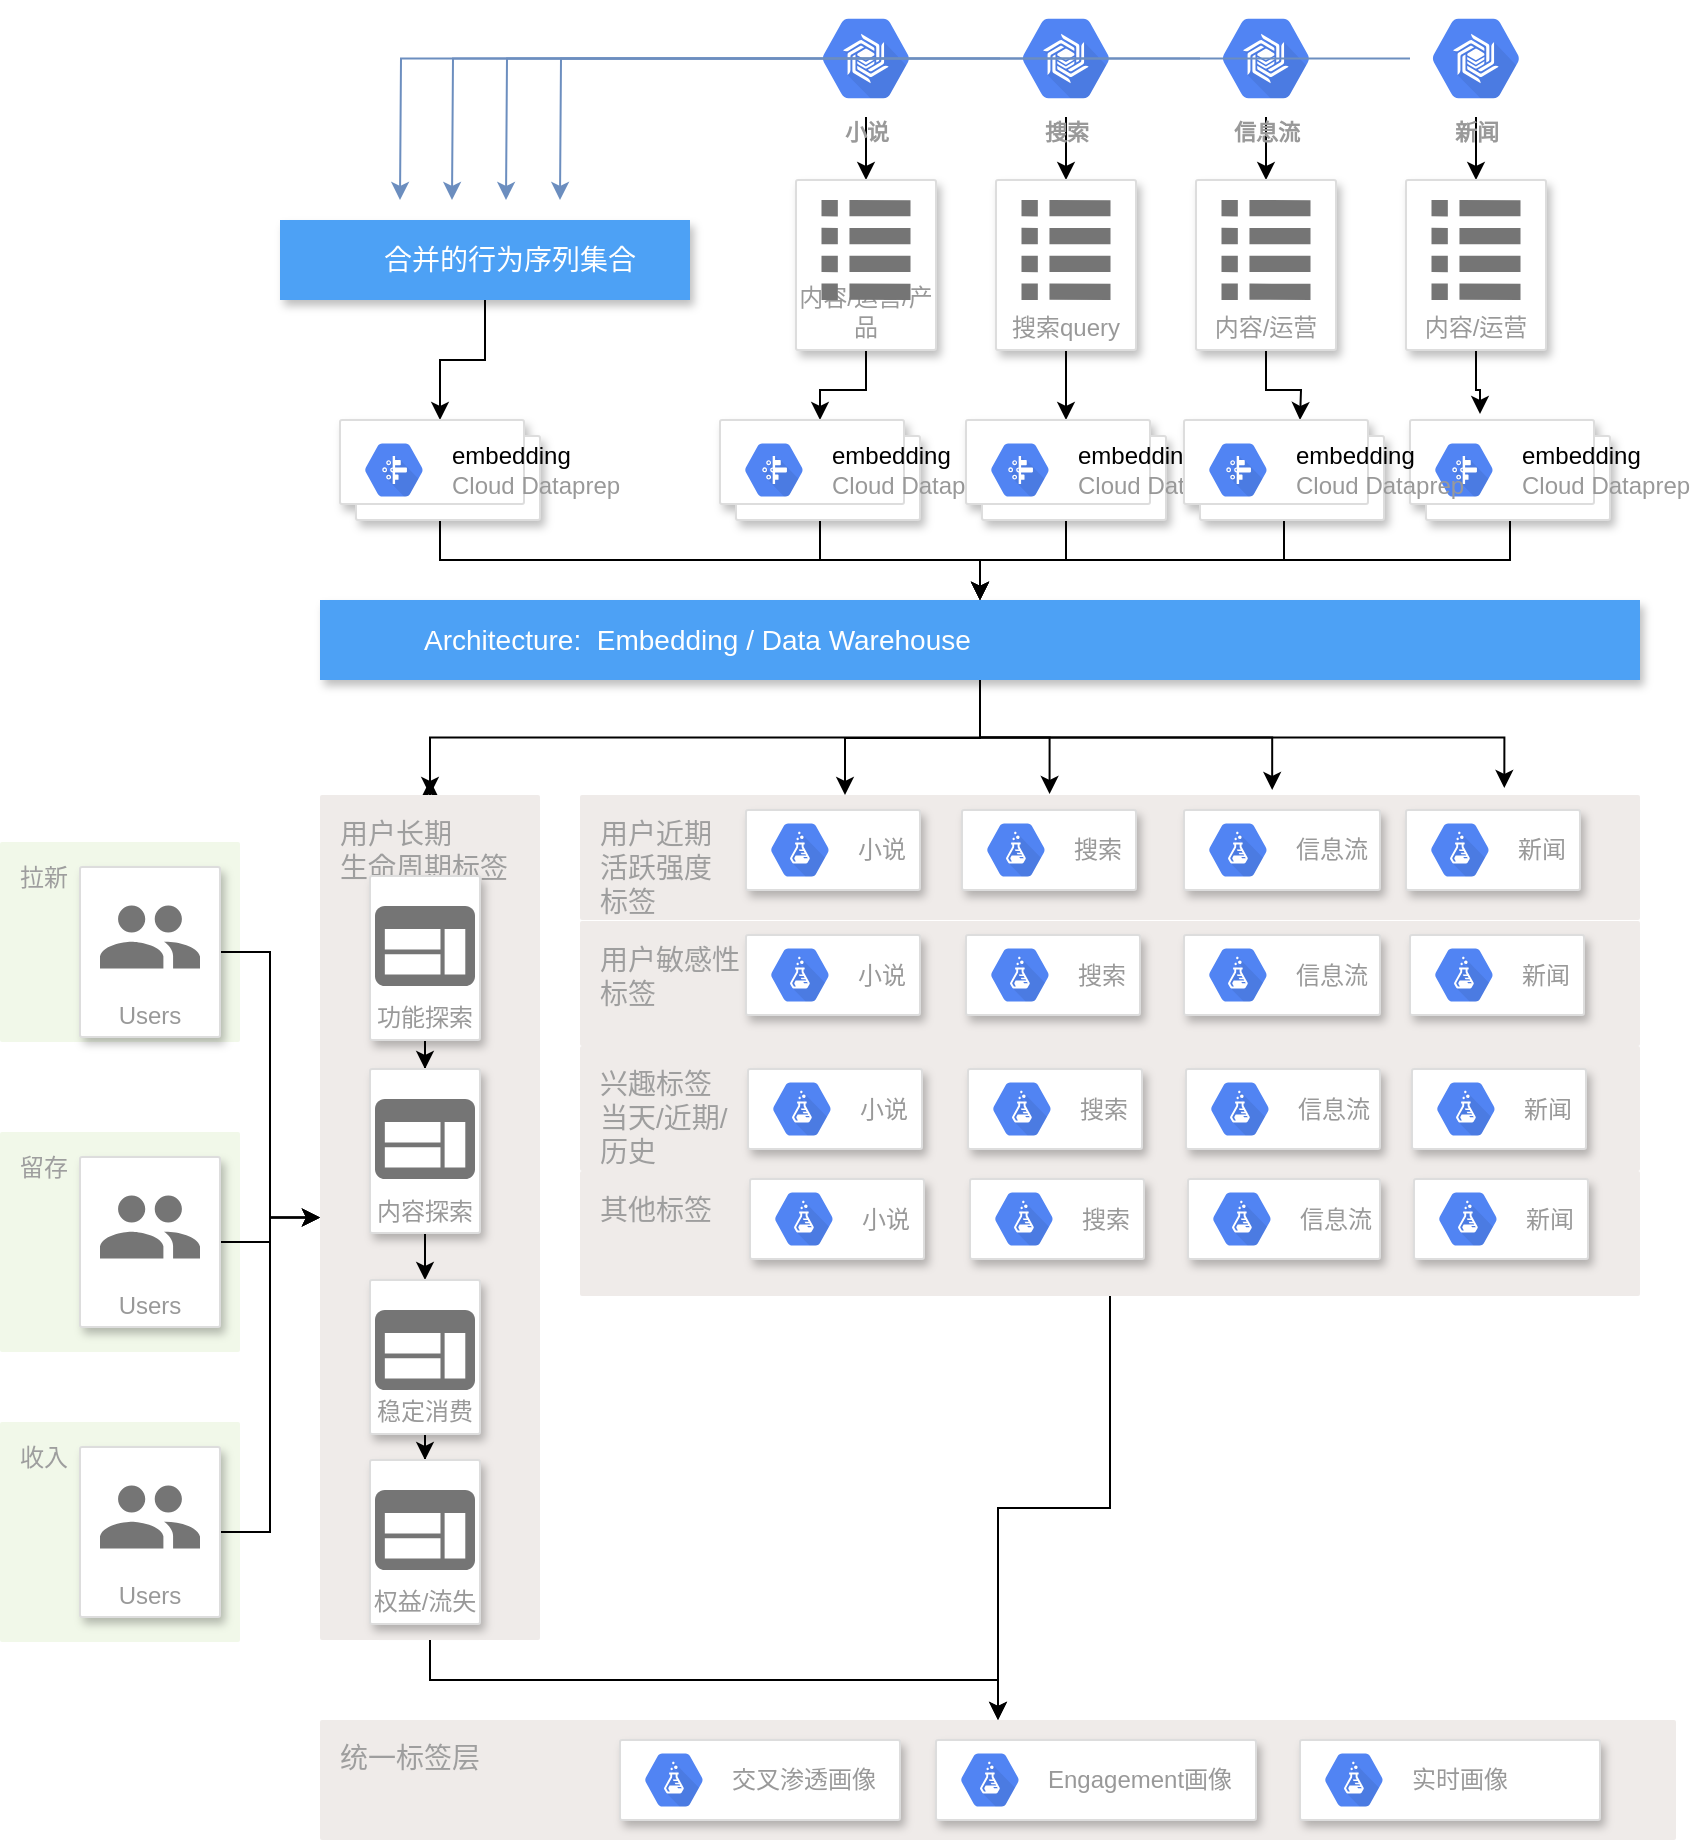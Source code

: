 <mxfile version="15.7.3" type="github">
  <diagram id="f106602c-feb2-e66a-4537-3a34d633f6aa" name="Page-1">
    <mxGraphModel dx="1387" dy="1957" grid="1" gridSize="10" guides="1" tooltips="1" connect="1" arrows="1" fold="1" page="1" pageScale="1" pageWidth="1169" pageHeight="827" background="none" math="0" shadow="0">
      <root>
        <mxCell id="0" />
        <mxCell id="1" parent="0" />
        <mxCell id="707" value="拉新" style="rounded=1;absoluteArcSize=1;arcSize=2;html=1;strokeColor=none;gradientColor=none;shadow=0;dashed=0;strokeColor=none;fontSize=12;fontColor=#9E9E9E;align=left;verticalAlign=top;spacing=10;spacingTop=-4;fillColor=#F1F8E9;" parent="1" vertex="1">
          <mxGeometry x="120" y="271" width="120" height="100" as="geometry" />
        </mxCell>
        <mxCell id="ImsG6VLnodtmkn8iDG3J-823" style="edgeStyle=orthogonalEdgeStyle;rounded=0;orthogonalLoop=1;jettySize=auto;html=1;entryX=0.25;entryY=0;entryDx=0;entryDy=0;entryPerimeter=0;fontSize=14;" edge="1" parent="1" source="2" target="ImsG6VLnodtmkn8iDG3J-811">
          <mxGeometry relative="1" as="geometry">
            <Array as="points">
              <mxPoint x="610" y="219" />
              <mxPoint x="543" y="219" />
            </Array>
          </mxGeometry>
        </mxCell>
        <mxCell id="ImsG6VLnodtmkn8iDG3J-825" style="edgeStyle=orthogonalEdgeStyle;rounded=0;orthogonalLoop=1;jettySize=auto;html=1;fontSize=14;entryX=0.653;entryY=-0.04;entryDx=0;entryDy=0;entryPerimeter=0;" edge="1" parent="1" source="2" target="ImsG6VLnodtmkn8iDG3J-811">
          <mxGeometry relative="1" as="geometry">
            <mxPoint x="756" y="223" as="targetPoint" />
          </mxGeometry>
        </mxCell>
        <mxCell id="ImsG6VLnodtmkn8iDG3J-827" style="edgeStyle=orthogonalEdgeStyle;rounded=0;orthogonalLoop=1;jettySize=auto;html=1;entryX=0.872;entryY=-0.056;entryDx=0;entryDy=0;entryPerimeter=0;fontSize=14;" edge="1" parent="1" source="2" target="ImsG6VLnodtmkn8iDG3J-811">
          <mxGeometry relative="1" as="geometry" />
        </mxCell>
        <mxCell id="ImsG6VLnodtmkn8iDG3J-828" style="edgeStyle=orthogonalEdgeStyle;rounded=0;orthogonalLoop=1;jettySize=auto;html=1;fontSize=14;entryX=0.443;entryY=-0.008;entryDx=0;entryDy=0;entryPerimeter=0;" edge="1" parent="1" source="2" target="ImsG6VLnodtmkn8iDG3J-811">
          <mxGeometry relative="1" as="geometry">
            <mxPoint x="610" y="220" as="targetPoint" />
          </mxGeometry>
        </mxCell>
        <mxCell id="ImsG6VLnodtmkn8iDG3J-829" style="edgeStyle=orthogonalEdgeStyle;rounded=0;orthogonalLoop=1;jettySize=auto;html=1;entryX=0.5;entryY=0;entryDx=0;entryDy=0;entryPerimeter=0;fontSize=14;" edge="1" parent="1" source="2" target="ImsG6VLnodtmkn8iDG3J-796">
          <mxGeometry relative="1" as="geometry" />
        </mxCell>
        <mxCell id="2" value="Architecture: &amp;nbsp;Embedding / Data Warehouse" style="fillColor=#4DA1F5;strokeColor=none;shadow=1;gradientColor=none;fontSize=14;align=left;spacingLeft=50;fontColor=#ffffff;html=1;" parent="1" vertex="1">
          <mxGeometry x="280" y="150" width="660" height="40" as="geometry" />
        </mxCell>
        <mxCell id="ImsG6VLnodtmkn8iDG3J-730" style="edgeStyle=orthogonalEdgeStyle;rounded=0;orthogonalLoop=1;jettySize=auto;html=1;fillColor=#dae8fc;strokeColor=#6c8ebf;" edge="1" parent="1" source="ImsG6VLnodtmkn8iDG3J-719">
          <mxGeometry relative="1" as="geometry">
            <mxPoint x="320" y="-50" as="targetPoint" />
          </mxGeometry>
        </mxCell>
        <mxCell id="ImsG6VLnodtmkn8iDG3J-762" value="" style="edgeStyle=orthogonalEdgeStyle;rounded=0;orthogonalLoop=1;jettySize=auto;html=1;" edge="1" parent="1" source="ImsG6VLnodtmkn8iDG3J-719" target="ImsG6VLnodtmkn8iDG3J-736">
          <mxGeometry relative="1" as="geometry" />
        </mxCell>
        <mxCell id="ImsG6VLnodtmkn8iDG3J-719" value="小说" style="sketch=0;html=1;fillColor=#5184F3;strokeColor=none;verticalAlign=top;labelPosition=center;verticalLabelPosition=bottom;align=center;spacingTop=-6;fontSize=11;fontStyle=1;fontColor=#999999;shape=mxgraph.gcp2.hexIcon;prIcon=cloud_bigtable" vertex="1" parent="1">
          <mxGeometry x="520" y="-150" width="66" height="58.5" as="geometry" />
        </mxCell>
        <mxCell id="ImsG6VLnodtmkn8iDG3J-727" style="edgeStyle=orthogonalEdgeStyle;rounded=0;orthogonalLoop=1;jettySize=auto;html=1;fillColor=#dae8fc;strokeColor=#6c8ebf;" edge="1" parent="1" source="ImsG6VLnodtmkn8iDG3J-722">
          <mxGeometry relative="1" as="geometry">
            <mxPoint x="346" y="-50" as="targetPoint" />
          </mxGeometry>
        </mxCell>
        <mxCell id="ImsG6VLnodtmkn8iDG3J-763" value="" style="edgeStyle=orthogonalEdgeStyle;rounded=0;orthogonalLoop=1;jettySize=auto;html=1;" edge="1" parent="1" source="ImsG6VLnodtmkn8iDG3J-722" target="ImsG6VLnodtmkn8iDG3J-738">
          <mxGeometry relative="1" as="geometry" />
        </mxCell>
        <mxCell id="ImsG6VLnodtmkn8iDG3J-722" value="搜索" style="sketch=0;html=1;fillColor=#5184F3;strokeColor=none;verticalAlign=top;labelPosition=center;verticalLabelPosition=bottom;align=center;spacingTop=-6;fontSize=11;fontStyle=1;fontColor=#999999;shape=mxgraph.gcp2.hexIcon;prIcon=cloud_bigtable" vertex="1" parent="1">
          <mxGeometry x="620" y="-150" width="66" height="58.5" as="geometry" />
        </mxCell>
        <mxCell id="ImsG6VLnodtmkn8iDG3J-728" style="edgeStyle=orthogonalEdgeStyle;rounded=0;orthogonalLoop=1;jettySize=auto;html=1;fillColor=#dae8fc;strokeColor=#6c8ebf;" edge="1" parent="1" source="ImsG6VLnodtmkn8iDG3J-723">
          <mxGeometry relative="1" as="geometry">
            <mxPoint x="373" y="-50" as="targetPoint" />
          </mxGeometry>
        </mxCell>
        <mxCell id="ImsG6VLnodtmkn8iDG3J-764" value="" style="edgeStyle=orthogonalEdgeStyle;rounded=0;orthogonalLoop=1;jettySize=auto;html=1;" edge="1" parent="1" source="ImsG6VLnodtmkn8iDG3J-723" target="ImsG6VLnodtmkn8iDG3J-740">
          <mxGeometry relative="1" as="geometry" />
        </mxCell>
        <mxCell id="ImsG6VLnodtmkn8iDG3J-723" value="信息流" style="sketch=0;html=1;fillColor=#5184F3;strokeColor=none;verticalAlign=top;labelPosition=center;verticalLabelPosition=bottom;align=center;spacingTop=-6;fontSize=11;fontStyle=1;fontColor=#999999;shape=mxgraph.gcp2.hexIcon;prIcon=cloud_bigtable" vertex="1" parent="1">
          <mxGeometry x="720" y="-150" width="66" height="58.5" as="geometry" />
        </mxCell>
        <mxCell id="ImsG6VLnodtmkn8iDG3J-729" style="edgeStyle=orthogonalEdgeStyle;rounded=0;orthogonalLoop=1;jettySize=auto;html=1;fillColor=#dae8fc;strokeColor=#6c8ebf;" edge="1" parent="1" source="ImsG6VLnodtmkn8iDG3J-724">
          <mxGeometry relative="1" as="geometry">
            <mxPoint x="400" y="-50" as="targetPoint" />
          </mxGeometry>
        </mxCell>
        <mxCell id="ImsG6VLnodtmkn8iDG3J-765" value="" style="edgeStyle=orthogonalEdgeStyle;rounded=0;orthogonalLoop=1;jettySize=auto;html=1;" edge="1" parent="1" source="ImsG6VLnodtmkn8iDG3J-724" target="ImsG6VLnodtmkn8iDG3J-742">
          <mxGeometry relative="1" as="geometry" />
        </mxCell>
        <mxCell id="ImsG6VLnodtmkn8iDG3J-724" value="新闻" style="sketch=0;html=1;fillColor=#5184F3;strokeColor=none;verticalAlign=top;labelPosition=center;verticalLabelPosition=bottom;align=center;spacingTop=-6;fontSize=11;fontStyle=1;fontColor=#999999;shape=mxgraph.gcp2.hexIcon;prIcon=cloud_bigtable" vertex="1" parent="1">
          <mxGeometry x="825" y="-150" width="66" height="58.5" as="geometry" />
        </mxCell>
        <mxCell id="ImsG6VLnodtmkn8iDG3J-772" value="" style="edgeStyle=orthogonalEdgeStyle;rounded=0;orthogonalLoop=1;jettySize=auto;html=1;" edge="1" parent="1" source="ImsG6VLnodtmkn8iDG3J-725" target="ImsG6VLnodtmkn8iDG3J-746">
          <mxGeometry relative="1" as="geometry" />
        </mxCell>
        <mxCell id="ImsG6VLnodtmkn8iDG3J-725" value="合并的行为序列集合" style="fillColor=#4DA1F5;strokeColor=none;shadow=1;gradientColor=none;fontSize=14;align=left;spacingLeft=50;fontColor=#ffffff;html=1;" vertex="1" parent="1">
          <mxGeometry x="260" y="-40" width="205" height="40" as="geometry" />
        </mxCell>
        <mxCell id="ImsG6VLnodtmkn8iDG3J-766" value="" style="edgeStyle=orthogonalEdgeStyle;rounded=0;orthogonalLoop=1;jettySize=auto;html=1;" edge="1" parent="1" source="ImsG6VLnodtmkn8iDG3J-736" target="ImsG6VLnodtmkn8iDG3J-760">
          <mxGeometry relative="1" as="geometry" />
        </mxCell>
        <mxCell id="ImsG6VLnodtmkn8iDG3J-736" value="内容/运营/产品" style="strokeColor=#dddddd;shadow=1;strokeWidth=1;rounded=1;absoluteArcSize=1;arcSize=2;labelPosition=center;verticalLabelPosition=middle;align=center;verticalAlign=bottom;spacingLeft=0;fontColor=#999999;fontSize=12;whiteSpace=wrap;spacingBottom=2;" vertex="1" parent="1">
          <mxGeometry x="518" y="-60" width="70" height="85" as="geometry" />
        </mxCell>
        <mxCell id="ImsG6VLnodtmkn8iDG3J-737" value="" style="sketch=0;dashed=0;connectable=0;html=1;fillColor=#757575;strokeColor=none;shape=mxgraph.gcp2.list;part=1;align=left;" vertex="1" parent="ImsG6VLnodtmkn8iDG3J-736">
          <mxGeometry x="0.5" width="44.5" height="50" relative="1" as="geometry">
            <mxPoint x="-22.25" y="10" as="offset" />
          </mxGeometry>
        </mxCell>
        <mxCell id="ImsG6VLnodtmkn8iDG3J-777" value="" style="edgeStyle=orthogonalEdgeStyle;rounded=0;orthogonalLoop=1;jettySize=auto;html=1;" edge="1" parent="1" source="ImsG6VLnodtmkn8iDG3J-738" target="ImsG6VLnodtmkn8iDG3J-773">
          <mxGeometry relative="1" as="geometry" />
        </mxCell>
        <mxCell id="ImsG6VLnodtmkn8iDG3J-738" value="搜索query" style="strokeColor=#dddddd;shadow=1;strokeWidth=1;rounded=1;absoluteArcSize=1;arcSize=2;labelPosition=center;verticalLabelPosition=middle;align=center;verticalAlign=bottom;spacingLeft=0;fontColor=#999999;fontSize=12;whiteSpace=wrap;spacingBottom=2;" vertex="1" parent="1">
          <mxGeometry x="618" y="-60" width="70" height="85" as="geometry" />
        </mxCell>
        <mxCell id="ImsG6VLnodtmkn8iDG3J-739" value="" style="sketch=0;dashed=0;connectable=0;html=1;fillColor=#757575;strokeColor=none;shape=mxgraph.gcp2.list;part=1;align=left;" vertex="1" parent="ImsG6VLnodtmkn8iDG3J-738">
          <mxGeometry x="0.5" width="44.5" height="50" relative="1" as="geometry">
            <mxPoint x="-22.25" y="10" as="offset" />
          </mxGeometry>
        </mxCell>
        <mxCell id="ImsG6VLnodtmkn8iDG3J-768" value="" style="edgeStyle=orthogonalEdgeStyle;rounded=0;orthogonalLoop=1;jettySize=auto;html=1;" edge="1" parent="1" source="ImsG6VLnodtmkn8iDG3J-740">
          <mxGeometry relative="1" as="geometry">
            <mxPoint x="770" y="60" as="targetPoint" />
          </mxGeometry>
        </mxCell>
        <mxCell id="ImsG6VLnodtmkn8iDG3J-740" value="内容/运营" style="strokeColor=#dddddd;shadow=1;strokeWidth=1;rounded=1;absoluteArcSize=1;arcSize=2;labelPosition=center;verticalLabelPosition=middle;align=center;verticalAlign=bottom;spacingLeft=0;fontColor=#999999;fontSize=12;whiteSpace=wrap;spacingBottom=2;" vertex="1" parent="1">
          <mxGeometry x="718" y="-60" width="70" height="85" as="geometry" />
        </mxCell>
        <mxCell id="ImsG6VLnodtmkn8iDG3J-741" value="" style="sketch=0;dashed=0;connectable=0;html=1;fillColor=#757575;strokeColor=none;shape=mxgraph.gcp2.list;part=1;align=left;" vertex="1" parent="ImsG6VLnodtmkn8iDG3J-740">
          <mxGeometry x="0.5" width="44.5" height="50" relative="1" as="geometry">
            <mxPoint x="-22.25" y="10" as="offset" />
          </mxGeometry>
        </mxCell>
        <mxCell id="ImsG6VLnodtmkn8iDG3J-771" style="edgeStyle=orthogonalEdgeStyle;rounded=0;orthogonalLoop=1;jettySize=auto;html=1;entryX=0.35;entryY=-0.06;entryDx=0;entryDy=0;entryPerimeter=0;" edge="1" parent="1" source="ImsG6VLnodtmkn8iDG3J-742" target="ImsG6VLnodtmkn8iDG3J-754">
          <mxGeometry relative="1" as="geometry" />
        </mxCell>
        <mxCell id="ImsG6VLnodtmkn8iDG3J-742" value="内容/运营" style="strokeColor=#dddddd;shadow=1;strokeWidth=1;rounded=1;absoluteArcSize=1;arcSize=2;labelPosition=center;verticalLabelPosition=middle;align=center;verticalAlign=bottom;spacingLeft=0;fontColor=#999999;fontSize=12;whiteSpace=wrap;spacingBottom=2;" vertex="1" parent="1">
          <mxGeometry x="823" y="-60" width="70" height="85" as="geometry" />
        </mxCell>
        <mxCell id="ImsG6VLnodtmkn8iDG3J-743" value="" style="sketch=0;dashed=0;connectable=0;html=1;fillColor=#757575;strokeColor=none;shape=mxgraph.gcp2.list;part=1;align=left;" vertex="1" parent="ImsG6VLnodtmkn8iDG3J-742">
          <mxGeometry x="0.5" width="44.5" height="50" relative="1" as="geometry">
            <mxPoint x="-22.25" y="10" as="offset" />
          </mxGeometry>
        </mxCell>
        <mxCell id="ImsG6VLnodtmkn8iDG3J-791" value="" style="edgeStyle=orthogonalEdgeStyle;rounded=0;orthogonalLoop=1;jettySize=auto;html=1;" edge="1" parent="1" source="ImsG6VLnodtmkn8iDG3J-746" target="2">
          <mxGeometry relative="1" as="geometry" />
        </mxCell>
        <mxCell id="ImsG6VLnodtmkn8iDG3J-746" value="" style="shape=mxgraph.gcp2.doubleRect;strokeColor=#dddddd;shadow=1;strokeWidth=1;align=left;" vertex="1" parent="1">
          <mxGeometry x="290" y="60" width="100" height="50" as="geometry" />
        </mxCell>
        <mxCell id="ImsG6VLnodtmkn8iDG3J-747" value="&lt;font color=&quot;#000000&quot;&gt;&lt;span&gt;embedding&lt;/span&gt;&lt;/font&gt;&lt;br&gt;Cloud Dataprep" style="sketch=0;dashed=0;connectable=0;html=1;fillColor=#5184F3;strokeColor=none;shape=mxgraph.gcp2.hexIcon;prIcon=cloud_dataprep;part=1;labelPosition=right;verticalLabelPosition=middle;align=left;verticalAlign=middle;spacingLeft=5;fontColor=#999999;fontSize=12;" vertex="1" parent="ImsG6VLnodtmkn8iDG3J-746">
          <mxGeometry y="0.5" width="44" height="39" relative="1" as="geometry">
            <mxPoint x="5" y="-19.5" as="offset" />
          </mxGeometry>
        </mxCell>
        <mxCell id="ImsG6VLnodtmkn8iDG3J-795" value="" style="edgeStyle=orthogonalEdgeStyle;rounded=0;orthogonalLoop=1;jettySize=auto;html=1;" edge="1" parent="1" source="ImsG6VLnodtmkn8iDG3J-754" target="2">
          <mxGeometry relative="1" as="geometry" />
        </mxCell>
        <mxCell id="ImsG6VLnodtmkn8iDG3J-754" value="" style="shape=mxgraph.gcp2.doubleRect;strokeColor=#dddddd;shadow=1;strokeWidth=1;align=left;" vertex="1" parent="1">
          <mxGeometry x="825" y="60" width="100" height="50" as="geometry" />
        </mxCell>
        <mxCell id="ImsG6VLnodtmkn8iDG3J-755" value="&lt;font color=&quot;#000000&quot;&gt;&lt;span&gt;embedding&lt;/span&gt;&lt;/font&gt;&lt;br&gt;Cloud Dataprep" style="sketch=0;dashed=0;connectable=0;html=1;fillColor=#5184F3;strokeColor=none;shape=mxgraph.gcp2.hexIcon;prIcon=cloud_dataprep;part=1;labelPosition=right;verticalLabelPosition=middle;align=left;verticalAlign=middle;spacingLeft=5;fontColor=#999999;fontSize=12;" vertex="1" parent="ImsG6VLnodtmkn8iDG3J-754">
          <mxGeometry y="0.5" width="44" height="39" relative="1" as="geometry">
            <mxPoint x="5" y="-19.5" as="offset" />
          </mxGeometry>
        </mxCell>
        <mxCell id="ImsG6VLnodtmkn8iDG3J-792" value="" style="edgeStyle=orthogonalEdgeStyle;rounded=0;orthogonalLoop=1;jettySize=auto;html=1;" edge="1" parent="1" source="ImsG6VLnodtmkn8iDG3J-760" target="2">
          <mxGeometry relative="1" as="geometry" />
        </mxCell>
        <mxCell id="ImsG6VLnodtmkn8iDG3J-760" value="" style="shape=mxgraph.gcp2.doubleRect;strokeColor=#dddddd;shadow=1;strokeWidth=1;align=left;" vertex="1" parent="1">
          <mxGeometry x="480" y="60" width="100" height="50" as="geometry" />
        </mxCell>
        <mxCell id="ImsG6VLnodtmkn8iDG3J-761" value="&lt;font color=&quot;#000000&quot;&gt;&lt;span&gt;embedding&lt;/span&gt;&lt;/font&gt;&lt;br&gt;Cloud Dataprep" style="sketch=0;dashed=0;connectable=0;html=1;fillColor=#5184F3;strokeColor=none;shape=mxgraph.gcp2.hexIcon;prIcon=cloud_dataprep;part=1;labelPosition=right;verticalLabelPosition=middle;align=left;verticalAlign=middle;spacingLeft=5;fontColor=#999999;fontSize=12;" vertex="1" parent="ImsG6VLnodtmkn8iDG3J-760">
          <mxGeometry y="0.5" width="44" height="39" relative="1" as="geometry">
            <mxPoint x="5" y="-19.5" as="offset" />
          </mxGeometry>
        </mxCell>
        <mxCell id="ImsG6VLnodtmkn8iDG3J-793" value="" style="edgeStyle=orthogonalEdgeStyle;rounded=0;orthogonalLoop=1;jettySize=auto;html=1;" edge="1" parent="1" source="ImsG6VLnodtmkn8iDG3J-773" target="2">
          <mxGeometry relative="1" as="geometry" />
        </mxCell>
        <mxCell id="ImsG6VLnodtmkn8iDG3J-773" value="" style="shape=mxgraph.gcp2.doubleRect;strokeColor=#dddddd;shadow=1;strokeWidth=1;align=left;" vertex="1" parent="1">
          <mxGeometry x="603" y="60" width="100" height="50" as="geometry" />
        </mxCell>
        <mxCell id="ImsG6VLnodtmkn8iDG3J-774" value="&lt;font color=&quot;#000000&quot;&gt;&lt;span&gt;embedding&lt;/span&gt;&lt;/font&gt;&lt;br&gt;Cloud Dataprep" style="sketch=0;dashed=0;connectable=0;html=1;fillColor=#5184F3;strokeColor=none;shape=mxgraph.gcp2.hexIcon;prIcon=cloud_dataprep;part=1;labelPosition=right;verticalLabelPosition=middle;align=left;verticalAlign=middle;spacingLeft=5;fontColor=#999999;fontSize=12;" vertex="1" parent="ImsG6VLnodtmkn8iDG3J-773">
          <mxGeometry y="0.5" width="44" height="39" relative="1" as="geometry">
            <mxPoint x="5" y="-19.5" as="offset" />
          </mxGeometry>
        </mxCell>
        <mxCell id="ImsG6VLnodtmkn8iDG3J-794" value="" style="edgeStyle=orthogonalEdgeStyle;rounded=0;orthogonalLoop=1;jettySize=auto;html=1;" edge="1" parent="1" source="ImsG6VLnodtmkn8iDG3J-775" target="2">
          <mxGeometry relative="1" as="geometry" />
        </mxCell>
        <mxCell id="ImsG6VLnodtmkn8iDG3J-775" value="" style="shape=mxgraph.gcp2.doubleRect;strokeColor=#dddddd;shadow=1;strokeWidth=1;align=left;" vertex="1" parent="1">
          <mxGeometry x="712" y="60" width="100" height="50" as="geometry" />
        </mxCell>
        <mxCell id="ImsG6VLnodtmkn8iDG3J-776" value="&lt;font color=&quot;#000000&quot;&gt;&lt;span&gt;embedding&lt;/span&gt;&lt;/font&gt;&lt;br&gt;Cloud Dataprep" style="sketch=0;dashed=0;connectable=0;html=1;fillColor=#5184F3;strokeColor=none;shape=mxgraph.gcp2.hexIcon;prIcon=cloud_dataprep;part=1;labelPosition=right;verticalLabelPosition=middle;align=left;verticalAlign=middle;spacingLeft=5;fontColor=#999999;fontSize=12;" vertex="1" parent="ImsG6VLnodtmkn8iDG3J-775">
          <mxGeometry y="0.5" width="44" height="39" relative="1" as="geometry">
            <mxPoint x="5" y="-19.5" as="offset" />
          </mxGeometry>
        </mxCell>
        <mxCell id="ImsG6VLnodtmkn8iDG3J-866" style="edgeStyle=orthogonalEdgeStyle;rounded=0;orthogonalLoop=1;jettySize=auto;html=1;entryX=0;entryY=0.5;entryDx=0;entryDy=0;entryPerimeter=0;fontSize=14;" edge="1" parent="1" source="ImsG6VLnodtmkn8iDG3J-780" target="ImsG6VLnodtmkn8iDG3J-796">
          <mxGeometry relative="1" as="geometry" />
        </mxCell>
        <mxCell id="ImsG6VLnodtmkn8iDG3J-780" value="Users" style="strokeColor=#dddddd;shadow=1;strokeWidth=1;rounded=1;absoluteArcSize=1;arcSize=2;labelPosition=center;verticalLabelPosition=middle;align=center;verticalAlign=bottom;spacingLeft=0;fontColor=#999999;fontSize=12;whiteSpace=wrap;spacingBottom=2;" vertex="1" parent="1">
          <mxGeometry x="160" y="283.5" width="70" height="85" as="geometry" />
        </mxCell>
        <mxCell id="ImsG6VLnodtmkn8iDG3J-781" value="" style="sketch=0;dashed=0;connectable=0;html=1;fillColor=#757575;strokeColor=none;shape=mxgraph.gcp2.users;part=1;align=left;" vertex="1" parent="ImsG6VLnodtmkn8iDG3J-780">
          <mxGeometry x="0.5" width="50" height="31.5" relative="1" as="geometry">
            <mxPoint x="-25" y="19.25" as="offset" />
          </mxGeometry>
        </mxCell>
        <mxCell id="ImsG6VLnodtmkn8iDG3J-782" value="留存" style="rounded=1;absoluteArcSize=1;arcSize=2;html=1;strokeColor=none;gradientColor=none;shadow=0;dashed=0;strokeColor=none;fontSize=12;fontColor=#9E9E9E;align=left;verticalAlign=top;spacing=10;spacingTop=-4;fillColor=#F1F8E9;" vertex="1" parent="1">
          <mxGeometry x="120" y="416" width="120" height="110" as="geometry" />
        </mxCell>
        <mxCell id="ImsG6VLnodtmkn8iDG3J-865" style="edgeStyle=orthogonalEdgeStyle;rounded=0;orthogonalLoop=1;jettySize=auto;html=1;entryX=0;entryY=0.5;entryDx=0;entryDy=0;entryPerimeter=0;fontSize=14;" edge="1" parent="1" source="ImsG6VLnodtmkn8iDG3J-783" target="ImsG6VLnodtmkn8iDG3J-796">
          <mxGeometry relative="1" as="geometry" />
        </mxCell>
        <mxCell id="ImsG6VLnodtmkn8iDG3J-783" value="Users" style="strokeColor=#dddddd;shadow=1;strokeWidth=1;rounded=1;absoluteArcSize=1;arcSize=2;labelPosition=center;verticalLabelPosition=middle;align=center;verticalAlign=bottom;spacingLeft=0;fontColor=#999999;fontSize=12;whiteSpace=wrap;spacingBottom=2;" vertex="1" parent="1">
          <mxGeometry x="160" y="428.5" width="70" height="85" as="geometry" />
        </mxCell>
        <mxCell id="ImsG6VLnodtmkn8iDG3J-784" value="" style="sketch=0;dashed=0;connectable=0;html=1;fillColor=#757575;strokeColor=none;shape=mxgraph.gcp2.users;part=1;align=left;" vertex="1" parent="ImsG6VLnodtmkn8iDG3J-783">
          <mxGeometry x="0.5" width="50" height="31.5" relative="1" as="geometry">
            <mxPoint x="-25" y="19.25" as="offset" />
          </mxGeometry>
        </mxCell>
        <mxCell id="ImsG6VLnodtmkn8iDG3J-785" value="收入" style="rounded=1;absoluteArcSize=1;arcSize=2;html=1;strokeColor=none;gradientColor=none;shadow=0;dashed=0;strokeColor=none;fontSize=12;fontColor=#9E9E9E;align=left;verticalAlign=top;spacing=10;spacingTop=-4;fillColor=#F1F8E9;" vertex="1" parent="1">
          <mxGeometry x="120" y="561" width="120" height="110" as="geometry" />
        </mxCell>
        <mxCell id="ImsG6VLnodtmkn8iDG3J-864" style="edgeStyle=orthogonalEdgeStyle;rounded=0;orthogonalLoop=1;jettySize=auto;html=1;entryX=0;entryY=0.5;entryDx=0;entryDy=0;entryPerimeter=0;fontSize=14;" edge="1" parent="1" source="ImsG6VLnodtmkn8iDG3J-786" target="ImsG6VLnodtmkn8iDG3J-796">
          <mxGeometry relative="1" as="geometry" />
        </mxCell>
        <mxCell id="ImsG6VLnodtmkn8iDG3J-786" value="Users" style="strokeColor=#dddddd;shadow=1;strokeWidth=1;rounded=1;absoluteArcSize=1;arcSize=2;labelPosition=center;verticalLabelPosition=middle;align=center;verticalAlign=bottom;spacingLeft=0;fontColor=#999999;fontSize=12;whiteSpace=wrap;spacingBottom=2;" vertex="1" parent="1">
          <mxGeometry x="160" y="573.5" width="70" height="85" as="geometry" />
        </mxCell>
        <mxCell id="ImsG6VLnodtmkn8iDG3J-787" value="" style="sketch=0;dashed=0;connectable=0;html=1;fillColor=#757575;strokeColor=none;shape=mxgraph.gcp2.users;part=1;align=left;" vertex="1" parent="ImsG6VLnodtmkn8iDG3J-786">
          <mxGeometry x="0.5" width="50" height="31.5" relative="1" as="geometry">
            <mxPoint x="-25" y="19.25" as="offset" />
          </mxGeometry>
        </mxCell>
        <mxCell id="ImsG6VLnodtmkn8iDG3J-849" style="edgeStyle=orthogonalEdgeStyle;rounded=0;orthogonalLoop=1;jettySize=auto;html=1;exitX=0.5;exitY=0;exitDx=0;exitDy=0;exitPerimeter=0;fontSize=14;" edge="1" parent="1" source="ImsG6VLnodtmkn8iDG3J-796">
          <mxGeometry relative="1" as="geometry">
            <mxPoint x="335" y="240" as="targetPoint" />
          </mxGeometry>
        </mxCell>
        <mxCell id="ImsG6VLnodtmkn8iDG3J-868" style="edgeStyle=orthogonalEdgeStyle;rounded=0;orthogonalLoop=1;jettySize=auto;html=1;fontSize=14;" edge="1" parent="1" source="ImsG6VLnodtmkn8iDG3J-796" target="ImsG6VLnodtmkn8iDG3J-850">
          <mxGeometry relative="1" as="geometry" />
        </mxCell>
        <mxCell id="ImsG6VLnodtmkn8iDG3J-796" value="&lt;font style=&quot;font-size: 14px&quot;&gt;用户长期&lt;br&gt;生命周期标签&lt;/font&gt;" style="sketch=0;points=[[0,0,0],[0.25,0,0],[0.5,0,0],[0.75,0,0],[1,0,0],[1,0.25,0],[1,0.5,0],[1,0.75,0],[1,1,0],[0.75,1,0],[0.5,1,0],[0.25,1,0],[0,1,0],[0,0.75,0],[0,0.5,0],[0,0.25,0]];rounded=1;absoluteArcSize=1;arcSize=2;html=1;strokeColor=none;gradientColor=none;shadow=0;dashed=0;fontSize=12;fontColor=#9E9E9E;align=left;verticalAlign=top;spacing=10;spacingTop=-4;fillColor=#EFEBE9;" vertex="1" parent="1">
          <mxGeometry x="280" y="247.5" width="110" height="422.5" as="geometry" />
        </mxCell>
        <mxCell id="ImsG6VLnodtmkn8iDG3J-803" value="" style="edgeStyle=orthogonalEdgeStyle;rounded=0;orthogonalLoop=1;jettySize=auto;html=1;fontSize=14;" edge="1" parent="1" source="ImsG6VLnodtmkn8iDG3J-799" target="ImsG6VLnodtmkn8iDG3J-801">
          <mxGeometry relative="1" as="geometry" />
        </mxCell>
        <mxCell id="ImsG6VLnodtmkn8iDG3J-799" value="功能探索" style="strokeColor=#dddddd;shadow=1;strokeWidth=1;rounded=1;absoluteArcSize=1;arcSize=2;labelPosition=center;verticalLabelPosition=middle;align=center;verticalAlign=bottom;spacingLeft=0;fontColor=#999999;fontSize=12;whiteSpace=wrap;spacingBottom=2;" vertex="1" parent="1">
          <mxGeometry x="305" y="288" width="55" height="82" as="geometry" />
        </mxCell>
        <mxCell id="ImsG6VLnodtmkn8iDG3J-800" value="" style="sketch=0;dashed=0;connectable=0;html=1;fillColor=#757575;strokeColor=none;shape=mxgraph.gcp2.application;part=1;fontSize=14;align=left;" vertex="1" parent="ImsG6VLnodtmkn8iDG3J-799">
          <mxGeometry x="0.5" width="50" height="40" relative="1" as="geometry">
            <mxPoint x="-25" y="15" as="offset" />
          </mxGeometry>
        </mxCell>
        <mxCell id="ImsG6VLnodtmkn8iDG3J-806" value="" style="edgeStyle=orthogonalEdgeStyle;rounded=0;orthogonalLoop=1;jettySize=auto;html=1;fontSize=14;" edge="1" parent="1" source="ImsG6VLnodtmkn8iDG3J-801" target="ImsG6VLnodtmkn8iDG3J-804">
          <mxGeometry relative="1" as="geometry" />
        </mxCell>
        <mxCell id="ImsG6VLnodtmkn8iDG3J-801" value="内容探索" style="strokeColor=#dddddd;shadow=1;strokeWidth=1;rounded=1;absoluteArcSize=1;arcSize=2;labelPosition=center;verticalLabelPosition=middle;align=center;verticalAlign=bottom;spacingLeft=0;fontColor=#999999;fontSize=12;whiteSpace=wrap;spacingBottom=2;" vertex="1" parent="1">
          <mxGeometry x="305" y="384.5" width="55" height="82" as="geometry" />
        </mxCell>
        <mxCell id="ImsG6VLnodtmkn8iDG3J-802" value="" style="sketch=0;dashed=0;connectable=0;html=1;fillColor=#757575;strokeColor=none;shape=mxgraph.gcp2.application;part=1;fontSize=14;align=left;" vertex="1" parent="ImsG6VLnodtmkn8iDG3J-801">
          <mxGeometry x="0.5" width="50" height="40" relative="1" as="geometry">
            <mxPoint x="-25" y="15" as="offset" />
          </mxGeometry>
        </mxCell>
        <mxCell id="ImsG6VLnodtmkn8iDG3J-809" value="" style="edgeStyle=orthogonalEdgeStyle;rounded=0;orthogonalLoop=1;jettySize=auto;html=1;fontSize=14;" edge="1" parent="1" source="ImsG6VLnodtmkn8iDG3J-804" target="ImsG6VLnodtmkn8iDG3J-807">
          <mxGeometry relative="1" as="geometry" />
        </mxCell>
        <mxCell id="ImsG6VLnodtmkn8iDG3J-804" value="稳定消费" style="strokeColor=#dddddd;shadow=1;strokeWidth=1;rounded=1;absoluteArcSize=1;arcSize=2;labelPosition=center;verticalLabelPosition=middle;align=center;verticalAlign=bottom;spacingLeft=0;fontColor=#999999;fontSize=12;whiteSpace=wrap;spacingBottom=2;" vertex="1" parent="1">
          <mxGeometry x="305" y="490" width="55" height="77" as="geometry" />
        </mxCell>
        <mxCell id="ImsG6VLnodtmkn8iDG3J-805" value="" style="sketch=0;dashed=0;connectable=0;html=1;fillColor=#757575;strokeColor=none;shape=mxgraph.gcp2.application;part=1;fontSize=14;align=left;" vertex="1" parent="ImsG6VLnodtmkn8iDG3J-804">
          <mxGeometry x="0.5" width="50" height="40" relative="1" as="geometry">
            <mxPoint x="-25" y="15" as="offset" />
          </mxGeometry>
        </mxCell>
        <mxCell id="ImsG6VLnodtmkn8iDG3J-807" value="权益/流失" style="strokeColor=#dddddd;shadow=1;strokeWidth=1;rounded=1;absoluteArcSize=1;arcSize=2;labelPosition=center;verticalLabelPosition=middle;align=center;verticalAlign=bottom;spacingLeft=0;fontColor=#999999;fontSize=12;whiteSpace=wrap;spacingBottom=2;" vertex="1" parent="1">
          <mxGeometry x="305" y="580" width="55" height="82" as="geometry" />
        </mxCell>
        <mxCell id="ImsG6VLnodtmkn8iDG3J-808" value="" style="sketch=0;dashed=0;connectable=0;html=1;fillColor=#757575;strokeColor=none;shape=mxgraph.gcp2.application;part=1;fontSize=14;align=left;" vertex="1" parent="ImsG6VLnodtmkn8iDG3J-807">
          <mxGeometry x="0.5" width="50" height="40" relative="1" as="geometry">
            <mxPoint x="-25" y="15" as="offset" />
          </mxGeometry>
        </mxCell>
        <mxCell id="ImsG6VLnodtmkn8iDG3J-811" value="&lt;font style=&quot;font-size: 14px&quot;&gt;用户近期&lt;br&gt;活跃强度&lt;br&gt;标签&lt;br&gt;&lt;br&gt;&lt;br&gt;&lt;/font&gt;" style="sketch=0;points=[[0,0,0],[0.25,0,0],[0.5,0,0],[0.75,0,0],[1,0,0],[1,0.25,0],[1,0.5,0],[1,0.75,0],[1,1,0],[0.75,1,0],[0.5,1,0],[0.25,1,0],[0,1,0],[0,0.75,0],[0,0.5,0],[0,0.25,0]];rounded=1;absoluteArcSize=1;arcSize=2;html=1;strokeColor=none;gradientColor=none;shadow=0;dashed=0;fontSize=12;fontColor=#9E9E9E;align=left;verticalAlign=top;spacing=10;spacingTop=-4;fillColor=#EFEBE9;" vertex="1" parent="1">
          <mxGeometry x="410" y="247.5" width="530" height="62.5" as="geometry" />
        </mxCell>
        <mxCell id="ImsG6VLnodtmkn8iDG3J-815" value="" style="strokeColor=#dddddd;shadow=1;strokeWidth=1;rounded=1;absoluteArcSize=1;arcSize=2;fontSize=14;align=left;" vertex="1" parent="1">
          <mxGeometry x="493" y="255" width="87" height="40" as="geometry" />
        </mxCell>
        <mxCell id="ImsG6VLnodtmkn8iDG3J-816" value="小说" style="sketch=0;dashed=0;connectable=0;html=1;fillColor=#5184F3;strokeColor=none;shape=mxgraph.gcp2.hexIcon;prIcon=cloud_datalab;part=1;labelPosition=right;verticalLabelPosition=middle;align=left;verticalAlign=middle;spacingLeft=5;fontColor=#999999;fontSize=12;" vertex="1" parent="ImsG6VLnodtmkn8iDG3J-815">
          <mxGeometry y="0.5" width="44" height="39" relative="1" as="geometry">
            <mxPoint x="5" y="-19.5" as="offset" />
          </mxGeometry>
        </mxCell>
        <mxCell id="ImsG6VLnodtmkn8iDG3J-817" value="" style="strokeColor=#dddddd;shadow=1;strokeWidth=1;rounded=1;absoluteArcSize=1;arcSize=2;fontSize=14;align=left;" vertex="1" parent="1">
          <mxGeometry x="823" y="255" width="87" height="40" as="geometry" />
        </mxCell>
        <mxCell id="ImsG6VLnodtmkn8iDG3J-818" value="新闻" style="sketch=0;dashed=0;connectable=0;html=1;fillColor=#5184F3;strokeColor=none;shape=mxgraph.gcp2.hexIcon;prIcon=cloud_datalab;part=1;labelPosition=right;verticalLabelPosition=middle;align=left;verticalAlign=middle;spacingLeft=5;fontColor=#999999;fontSize=12;" vertex="1" parent="ImsG6VLnodtmkn8iDG3J-817">
          <mxGeometry y="0.5" width="44" height="39" relative="1" as="geometry">
            <mxPoint x="5" y="-19.5" as="offset" />
          </mxGeometry>
        </mxCell>
        <mxCell id="ImsG6VLnodtmkn8iDG3J-819" value="" style="strokeColor=#dddddd;shadow=1;strokeWidth=1;rounded=1;absoluteArcSize=1;arcSize=2;fontSize=14;align=left;" vertex="1" parent="1">
          <mxGeometry x="712" y="255" width="98" height="40" as="geometry" />
        </mxCell>
        <mxCell id="ImsG6VLnodtmkn8iDG3J-820" value="信息流" style="sketch=0;dashed=0;connectable=0;html=1;fillColor=#5184F3;strokeColor=none;shape=mxgraph.gcp2.hexIcon;prIcon=cloud_datalab;part=1;labelPosition=right;verticalLabelPosition=middle;align=left;verticalAlign=middle;spacingLeft=5;fontColor=#999999;fontSize=12;" vertex="1" parent="ImsG6VLnodtmkn8iDG3J-819">
          <mxGeometry y="0.5" width="44" height="39" relative="1" as="geometry">
            <mxPoint x="5" y="-19.5" as="offset" />
          </mxGeometry>
        </mxCell>
        <mxCell id="ImsG6VLnodtmkn8iDG3J-821" value="" style="strokeColor=#dddddd;shadow=1;strokeWidth=1;rounded=1;absoluteArcSize=1;arcSize=2;fontSize=14;align=left;" vertex="1" parent="1">
          <mxGeometry x="601" y="255" width="87" height="40" as="geometry" />
        </mxCell>
        <mxCell id="ImsG6VLnodtmkn8iDG3J-822" value="搜索" style="sketch=0;dashed=0;connectable=0;html=1;fillColor=#5184F3;strokeColor=none;shape=mxgraph.gcp2.hexIcon;prIcon=cloud_datalab;part=1;labelPosition=right;verticalLabelPosition=middle;align=left;verticalAlign=middle;spacingLeft=5;fontColor=#999999;fontSize=12;" vertex="1" parent="ImsG6VLnodtmkn8iDG3J-821">
          <mxGeometry y="0.5" width="44" height="39" relative="1" as="geometry">
            <mxPoint x="5" y="-19.5" as="offset" />
          </mxGeometry>
        </mxCell>
        <mxCell id="ImsG6VLnodtmkn8iDG3J-830" value="&lt;font style=&quot;font-size: 14px&quot;&gt;用户敏感性&lt;br&gt;标签&lt;br&gt;&lt;/font&gt;" style="sketch=0;points=[[0,0,0],[0.25,0,0],[0.5,0,0],[0.75,0,0],[1,0,0],[1,0.25,0],[1,0.5,0],[1,0.75,0],[1,1,0],[0.75,1,0],[0.5,1,0],[0.25,1,0],[0,1,0],[0,0.75,0],[0,0.5,0],[0,0.25,0]];rounded=1;absoluteArcSize=1;arcSize=2;html=1;strokeColor=none;gradientColor=none;shadow=0;dashed=0;fontSize=12;fontColor=#9E9E9E;align=left;verticalAlign=top;spacing=10;spacingTop=-4;fillColor=#EFEBE9;" vertex="1" parent="1">
          <mxGeometry x="410" y="310.5" width="530" height="62.5" as="geometry" />
        </mxCell>
        <mxCell id="ImsG6VLnodtmkn8iDG3J-831" value="" style="strokeColor=#dddddd;shadow=1;strokeWidth=1;rounded=1;absoluteArcSize=1;arcSize=2;fontSize=14;align=left;" vertex="1" parent="1">
          <mxGeometry x="493" y="317.5" width="87" height="40" as="geometry" />
        </mxCell>
        <mxCell id="ImsG6VLnodtmkn8iDG3J-832" value="小说" style="sketch=0;dashed=0;connectable=0;html=1;fillColor=#5184F3;strokeColor=none;shape=mxgraph.gcp2.hexIcon;prIcon=cloud_datalab;part=1;labelPosition=right;verticalLabelPosition=middle;align=left;verticalAlign=middle;spacingLeft=5;fontColor=#999999;fontSize=12;" vertex="1" parent="ImsG6VLnodtmkn8iDG3J-831">
          <mxGeometry y="0.5" width="44" height="39" relative="1" as="geometry">
            <mxPoint x="5" y="-19.5" as="offset" />
          </mxGeometry>
        </mxCell>
        <mxCell id="ImsG6VLnodtmkn8iDG3J-833" value="" style="strokeColor=#dddddd;shadow=1;strokeWidth=1;rounded=1;absoluteArcSize=1;arcSize=2;fontSize=14;align=left;" vertex="1" parent="1">
          <mxGeometry x="825" y="317.5" width="87" height="40" as="geometry" />
        </mxCell>
        <mxCell id="ImsG6VLnodtmkn8iDG3J-834" value="新闻" style="sketch=0;dashed=0;connectable=0;html=1;fillColor=#5184F3;strokeColor=none;shape=mxgraph.gcp2.hexIcon;prIcon=cloud_datalab;part=1;labelPosition=right;verticalLabelPosition=middle;align=left;verticalAlign=middle;spacingLeft=5;fontColor=#999999;fontSize=12;" vertex="1" parent="ImsG6VLnodtmkn8iDG3J-833">
          <mxGeometry y="0.5" width="44" height="39" relative="1" as="geometry">
            <mxPoint x="5" y="-19.5" as="offset" />
          </mxGeometry>
        </mxCell>
        <mxCell id="ImsG6VLnodtmkn8iDG3J-835" value="" style="strokeColor=#dddddd;shadow=1;strokeWidth=1;rounded=1;absoluteArcSize=1;arcSize=2;fontSize=14;align=left;" vertex="1" parent="1">
          <mxGeometry x="712" y="317.5" width="98" height="40" as="geometry" />
        </mxCell>
        <mxCell id="ImsG6VLnodtmkn8iDG3J-836" value="信息流" style="sketch=0;dashed=0;connectable=0;html=1;fillColor=#5184F3;strokeColor=none;shape=mxgraph.gcp2.hexIcon;prIcon=cloud_datalab;part=1;labelPosition=right;verticalLabelPosition=middle;align=left;verticalAlign=middle;spacingLeft=5;fontColor=#999999;fontSize=12;" vertex="1" parent="ImsG6VLnodtmkn8iDG3J-835">
          <mxGeometry y="0.5" width="44" height="39" relative="1" as="geometry">
            <mxPoint x="5" y="-19.5" as="offset" />
          </mxGeometry>
        </mxCell>
        <mxCell id="ImsG6VLnodtmkn8iDG3J-837" value="" style="strokeColor=#dddddd;shadow=1;strokeWidth=1;rounded=1;absoluteArcSize=1;arcSize=2;fontSize=14;align=left;" vertex="1" parent="1">
          <mxGeometry x="603" y="317.5" width="87" height="40" as="geometry" />
        </mxCell>
        <mxCell id="ImsG6VLnodtmkn8iDG3J-838" value="搜索" style="sketch=0;dashed=0;connectable=0;html=1;fillColor=#5184F3;strokeColor=none;shape=mxgraph.gcp2.hexIcon;prIcon=cloud_datalab;part=1;labelPosition=right;verticalLabelPosition=middle;align=left;verticalAlign=middle;spacingLeft=5;fontColor=#999999;fontSize=12;" vertex="1" parent="ImsG6VLnodtmkn8iDG3J-837">
          <mxGeometry y="0.5" width="44" height="39" relative="1" as="geometry">
            <mxPoint x="5" y="-19.5" as="offset" />
          </mxGeometry>
        </mxCell>
        <mxCell id="ImsG6VLnodtmkn8iDG3J-840" value="&lt;font style=&quot;font-size: 14px&quot;&gt;兴趣标签&lt;br&gt;当天/近期/&lt;br&gt;历史&lt;br&gt;&lt;/font&gt;" style="sketch=0;points=[[0,0,0],[0.25,0,0],[0.5,0,0],[0.75,0,0],[1,0,0],[1,0.25,0],[1,0.5,0],[1,0.75,0],[1,1,0],[0.75,1,0],[0.5,1,0],[0.25,1,0],[0,1,0],[0,0.75,0],[0,0.5,0],[0,0.25,0]];rounded=1;absoluteArcSize=1;arcSize=2;html=1;strokeColor=none;gradientColor=none;shadow=0;dashed=0;fontSize=12;fontColor=#9E9E9E;align=left;verticalAlign=top;spacing=10;spacingTop=-4;fillColor=#EFEBE9;" vertex="1" parent="1">
          <mxGeometry x="410" y="373" width="530" height="62.5" as="geometry" />
        </mxCell>
        <mxCell id="ImsG6VLnodtmkn8iDG3J-841" value="" style="strokeColor=#dddddd;shadow=1;strokeWidth=1;rounded=1;absoluteArcSize=1;arcSize=2;fontSize=14;align=left;" vertex="1" parent="1">
          <mxGeometry x="494" y="384.5" width="87" height="40" as="geometry" />
        </mxCell>
        <mxCell id="ImsG6VLnodtmkn8iDG3J-842" value="小说" style="sketch=0;dashed=0;connectable=0;html=1;fillColor=#5184F3;strokeColor=none;shape=mxgraph.gcp2.hexIcon;prIcon=cloud_datalab;part=1;labelPosition=right;verticalLabelPosition=middle;align=left;verticalAlign=middle;spacingLeft=5;fontColor=#999999;fontSize=12;" vertex="1" parent="ImsG6VLnodtmkn8iDG3J-841">
          <mxGeometry y="0.5" width="44" height="39" relative="1" as="geometry">
            <mxPoint x="5" y="-19.5" as="offset" />
          </mxGeometry>
        </mxCell>
        <mxCell id="ImsG6VLnodtmkn8iDG3J-843" value="" style="strokeColor=#dddddd;shadow=1;strokeWidth=1;rounded=1;absoluteArcSize=1;arcSize=2;fontSize=14;align=left;" vertex="1" parent="1">
          <mxGeometry x="826" y="384.5" width="87" height="40" as="geometry" />
        </mxCell>
        <mxCell id="ImsG6VLnodtmkn8iDG3J-844" value="新闻" style="sketch=0;dashed=0;connectable=0;html=1;fillColor=#5184F3;strokeColor=none;shape=mxgraph.gcp2.hexIcon;prIcon=cloud_datalab;part=1;labelPosition=right;verticalLabelPosition=middle;align=left;verticalAlign=middle;spacingLeft=5;fontColor=#999999;fontSize=12;" vertex="1" parent="ImsG6VLnodtmkn8iDG3J-843">
          <mxGeometry y="0.5" width="44" height="39" relative="1" as="geometry">
            <mxPoint x="5" y="-19.5" as="offset" />
          </mxGeometry>
        </mxCell>
        <mxCell id="ImsG6VLnodtmkn8iDG3J-845" value="" style="strokeColor=#dddddd;shadow=1;strokeWidth=1;rounded=1;absoluteArcSize=1;arcSize=2;fontSize=14;align=left;" vertex="1" parent="1">
          <mxGeometry x="713" y="384.5" width="97" height="40" as="geometry" />
        </mxCell>
        <mxCell id="ImsG6VLnodtmkn8iDG3J-846" value="信息流" style="sketch=0;dashed=0;connectable=0;html=1;fillColor=#5184F3;strokeColor=none;shape=mxgraph.gcp2.hexIcon;prIcon=cloud_datalab;part=1;labelPosition=right;verticalLabelPosition=middle;align=left;verticalAlign=middle;spacingLeft=5;fontColor=#999999;fontSize=12;" vertex="1" parent="ImsG6VLnodtmkn8iDG3J-845">
          <mxGeometry y="0.5" width="44" height="39" relative="1" as="geometry">
            <mxPoint x="5" y="-19.5" as="offset" />
          </mxGeometry>
        </mxCell>
        <mxCell id="ImsG6VLnodtmkn8iDG3J-847" value="" style="strokeColor=#dddddd;shadow=1;strokeWidth=1;rounded=1;absoluteArcSize=1;arcSize=2;fontSize=14;align=left;" vertex="1" parent="1">
          <mxGeometry x="604" y="384.5" width="87" height="40" as="geometry" />
        </mxCell>
        <mxCell id="ImsG6VLnodtmkn8iDG3J-848" value="搜索" style="sketch=0;dashed=0;connectable=0;html=1;fillColor=#5184F3;strokeColor=none;shape=mxgraph.gcp2.hexIcon;prIcon=cloud_datalab;part=1;labelPosition=right;verticalLabelPosition=middle;align=left;verticalAlign=middle;spacingLeft=5;fontColor=#999999;fontSize=12;" vertex="1" parent="ImsG6VLnodtmkn8iDG3J-847">
          <mxGeometry y="0.5" width="44" height="39" relative="1" as="geometry">
            <mxPoint x="5" y="-19.5" as="offset" />
          </mxGeometry>
        </mxCell>
        <mxCell id="ImsG6VLnodtmkn8iDG3J-850" value="&lt;font style=&quot;font-size: 14px&quot;&gt;统一标签层&lt;br&gt;&lt;/font&gt;" style="sketch=0;points=[[0,0,0],[0.25,0,0],[0.5,0,0],[0.75,0,0],[1,0,0],[1,0.25,0],[1,0.5,0],[1,0.75,0],[1,1,0],[0.75,1,0],[0.5,1,0],[0.25,1,0],[0,1,0],[0,0.75,0],[0,0.5,0],[0,0.25,0]];rounded=1;absoluteArcSize=1;arcSize=2;html=1;strokeColor=none;gradientColor=none;shadow=0;dashed=0;fontSize=12;fontColor=#9E9E9E;align=left;verticalAlign=top;spacing=10;spacingTop=-4;fillColor=#EFEBE9;" vertex="1" parent="1">
          <mxGeometry x="280" y="710" width="678" height="60" as="geometry" />
        </mxCell>
        <mxCell id="ImsG6VLnodtmkn8iDG3J-851" value="" style="strokeColor=#dddddd;shadow=1;strokeWidth=1;rounded=1;absoluteArcSize=1;arcSize=2;fontSize=14;align=left;" vertex="1" parent="1">
          <mxGeometry x="430" y="720" width="140" height="40" as="geometry" />
        </mxCell>
        <mxCell id="ImsG6VLnodtmkn8iDG3J-852" value="交叉渗透画像" style="sketch=0;dashed=0;connectable=0;html=1;fillColor=#5184F3;strokeColor=none;shape=mxgraph.gcp2.hexIcon;prIcon=cloud_datalab;part=1;labelPosition=right;verticalLabelPosition=middle;align=left;verticalAlign=middle;spacingLeft=5;fontColor=#999999;fontSize=12;" vertex="1" parent="ImsG6VLnodtmkn8iDG3J-851">
          <mxGeometry y="0.5" width="44" height="39" relative="1" as="geometry">
            <mxPoint x="5" y="-19.5" as="offset" />
          </mxGeometry>
        </mxCell>
        <mxCell id="ImsG6VLnodtmkn8iDG3J-853" value="" style="strokeColor=#dddddd;shadow=1;strokeWidth=1;rounded=1;absoluteArcSize=1;arcSize=2;fontSize=14;align=left;" vertex="1" parent="1">
          <mxGeometry x="770" y="720" width="150" height="40" as="geometry" />
        </mxCell>
        <mxCell id="ImsG6VLnodtmkn8iDG3J-854" value="实时画像" style="sketch=0;dashed=0;connectable=0;html=1;fillColor=#5184F3;strokeColor=none;shape=mxgraph.gcp2.hexIcon;prIcon=cloud_datalab;part=1;labelPosition=right;verticalLabelPosition=middle;align=left;verticalAlign=middle;spacingLeft=5;fontColor=#999999;fontSize=12;" vertex="1" parent="ImsG6VLnodtmkn8iDG3J-853">
          <mxGeometry y="0.5" width="44" height="39" relative="1" as="geometry">
            <mxPoint x="5" y="-19.5" as="offset" />
          </mxGeometry>
        </mxCell>
        <mxCell id="ImsG6VLnodtmkn8iDG3J-855" value="" style="strokeColor=#dddddd;shadow=1;strokeWidth=1;rounded=1;absoluteArcSize=1;arcSize=2;fontSize=14;align=left;" vertex="1" parent="1">
          <mxGeometry x="588" y="720" width="160" height="40" as="geometry" />
        </mxCell>
        <mxCell id="ImsG6VLnodtmkn8iDG3J-856" value="Engagement画像" style="sketch=0;dashed=0;connectable=0;html=1;fillColor=#5184F3;strokeColor=none;shape=mxgraph.gcp2.hexIcon;prIcon=cloud_datalab;part=1;labelPosition=right;verticalLabelPosition=middle;align=left;verticalAlign=middle;spacingLeft=5;fontColor=#999999;fontSize=12;" vertex="1" parent="ImsG6VLnodtmkn8iDG3J-855">
          <mxGeometry y="0.5" width="44" height="39" relative="1" as="geometry">
            <mxPoint x="5" y="-19.5" as="offset" />
          </mxGeometry>
        </mxCell>
        <mxCell id="ImsG6VLnodtmkn8iDG3J-867" style="edgeStyle=orthogonalEdgeStyle;rounded=0;orthogonalLoop=1;jettySize=auto;html=1;fontSize=14;" edge="1" parent="1" source="ImsG6VLnodtmkn8iDG3J-858" target="ImsG6VLnodtmkn8iDG3J-850">
          <mxGeometry relative="1" as="geometry" />
        </mxCell>
        <mxCell id="ImsG6VLnodtmkn8iDG3J-858" value="&lt;font style=&quot;font-size: 14px&quot;&gt;其他标签&lt;br&gt;&lt;/font&gt;" style="sketch=0;points=[[0,0,0],[0.25,0,0],[0.5,0,0],[0.75,0,0],[1,0,0],[1,0.25,0],[1,0.5,0],[1,0.75,0],[1,1,0],[0.75,1,0],[0.5,1,0],[0.25,1,0],[0,1,0],[0,0.75,0],[0,0.5,0],[0,0.25,0]];rounded=1;absoluteArcSize=1;arcSize=2;html=1;strokeColor=none;gradientColor=none;shadow=0;dashed=0;fontSize=12;fontColor=#9E9E9E;align=left;verticalAlign=top;spacing=10;spacingTop=-4;fillColor=#EFEBE9;" vertex="1" parent="1">
          <mxGeometry x="410" y="435.5" width="530" height="62.5" as="geometry" />
        </mxCell>
        <mxCell id="ImsG6VLnodtmkn8iDG3J-869" value="" style="strokeColor=#dddddd;shadow=1;strokeWidth=1;rounded=1;absoluteArcSize=1;arcSize=2;fontSize=14;align=left;" vertex="1" parent="1">
          <mxGeometry x="495" y="439.5" width="87" height="40" as="geometry" />
        </mxCell>
        <mxCell id="ImsG6VLnodtmkn8iDG3J-870" value="小说" style="sketch=0;dashed=0;connectable=0;html=1;fillColor=#5184F3;strokeColor=none;shape=mxgraph.gcp2.hexIcon;prIcon=cloud_datalab;part=1;labelPosition=right;verticalLabelPosition=middle;align=left;verticalAlign=middle;spacingLeft=5;fontColor=#999999;fontSize=12;" vertex="1" parent="ImsG6VLnodtmkn8iDG3J-869">
          <mxGeometry y="0.5" width="44" height="39" relative="1" as="geometry">
            <mxPoint x="5" y="-19.5" as="offset" />
          </mxGeometry>
        </mxCell>
        <mxCell id="ImsG6VLnodtmkn8iDG3J-871" value="" style="strokeColor=#dddddd;shadow=1;strokeWidth=1;rounded=1;absoluteArcSize=1;arcSize=2;fontSize=14;align=left;" vertex="1" parent="1">
          <mxGeometry x="827" y="439.5" width="87" height="40" as="geometry" />
        </mxCell>
        <mxCell id="ImsG6VLnodtmkn8iDG3J-872" value="新闻" style="sketch=0;dashed=0;connectable=0;html=1;fillColor=#5184F3;strokeColor=none;shape=mxgraph.gcp2.hexIcon;prIcon=cloud_datalab;part=1;labelPosition=right;verticalLabelPosition=middle;align=left;verticalAlign=middle;spacingLeft=5;fontColor=#999999;fontSize=12;" vertex="1" parent="ImsG6VLnodtmkn8iDG3J-871">
          <mxGeometry y="0.5" width="44" height="39" relative="1" as="geometry">
            <mxPoint x="5" y="-19.5" as="offset" />
          </mxGeometry>
        </mxCell>
        <mxCell id="ImsG6VLnodtmkn8iDG3J-873" value="" style="strokeColor=#dddddd;shadow=1;strokeWidth=1;rounded=1;absoluteArcSize=1;arcSize=2;fontSize=14;align=left;" vertex="1" parent="1">
          <mxGeometry x="714" y="439.5" width="96" height="40" as="geometry" />
        </mxCell>
        <mxCell id="ImsG6VLnodtmkn8iDG3J-874" value="信息流" style="sketch=0;dashed=0;connectable=0;html=1;fillColor=#5184F3;strokeColor=none;shape=mxgraph.gcp2.hexIcon;prIcon=cloud_datalab;part=1;labelPosition=right;verticalLabelPosition=middle;align=left;verticalAlign=middle;spacingLeft=5;fontColor=#999999;fontSize=12;" vertex="1" parent="ImsG6VLnodtmkn8iDG3J-873">
          <mxGeometry y="0.5" width="44" height="39" relative="1" as="geometry">
            <mxPoint x="5" y="-19.5" as="offset" />
          </mxGeometry>
        </mxCell>
        <mxCell id="ImsG6VLnodtmkn8iDG3J-875" value="" style="strokeColor=#dddddd;shadow=1;strokeWidth=1;rounded=1;absoluteArcSize=1;arcSize=2;fontSize=14;align=left;" vertex="1" parent="1">
          <mxGeometry x="605" y="439.5" width="87" height="40" as="geometry" />
        </mxCell>
        <mxCell id="ImsG6VLnodtmkn8iDG3J-876" value="搜索" style="sketch=0;dashed=0;connectable=0;html=1;fillColor=#5184F3;strokeColor=none;shape=mxgraph.gcp2.hexIcon;prIcon=cloud_datalab;part=1;labelPosition=right;verticalLabelPosition=middle;align=left;verticalAlign=middle;spacingLeft=5;fontColor=#999999;fontSize=12;" vertex="1" parent="ImsG6VLnodtmkn8iDG3J-875">
          <mxGeometry y="0.5" width="44" height="39" relative="1" as="geometry">
            <mxPoint x="5" y="-19.5" as="offset" />
          </mxGeometry>
        </mxCell>
      </root>
    </mxGraphModel>
  </diagram>
</mxfile>
